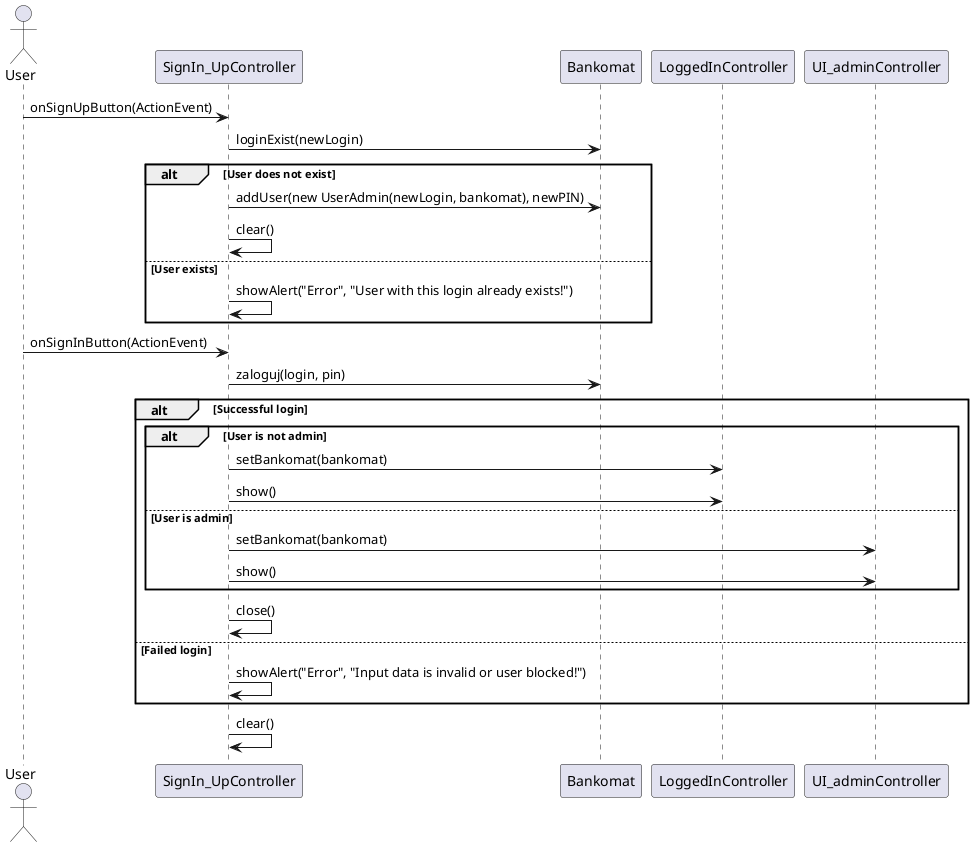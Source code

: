 @startuml
actor User
participant SignIn_UpController
participant Bankomat
participant LoggedInController
participant UI_adminController

User -> SignIn_UpController: onSignUpButton(ActionEvent)
SignIn_UpController -> Bankomat: loginExist(newLogin)
alt User does not exist
    SignIn_UpController -> Bankomat: addUser(new UserAdmin(newLogin, bankomat), newPIN)
    SignIn_UpController -> SignIn_UpController: clear()
else User exists
    SignIn_UpController -> SignIn_UpController: showAlert("Error", "User with this login already exists!")
end

User -> SignIn_UpController: onSignInButton(ActionEvent)
SignIn_UpController -> Bankomat: zaloguj(login, pin)
alt Successful login
    alt User is not admin
        SignIn_UpController -> LoggedInController: setBankomat(bankomat)
        SignIn_UpController -> LoggedInController: show()
    else User is admin
        SignIn_UpController -> UI_adminController: setBankomat(bankomat)
        SignIn_UpController -> UI_adminController: show()
    end
    SignIn_UpController -> SignIn_UpController: close()
else Failed login
    SignIn_UpController -> SignIn_UpController: showAlert("Error", "Input data is invalid or user blocked!")
end
SignIn_UpController -> SignIn_UpController: clear()
@enduml